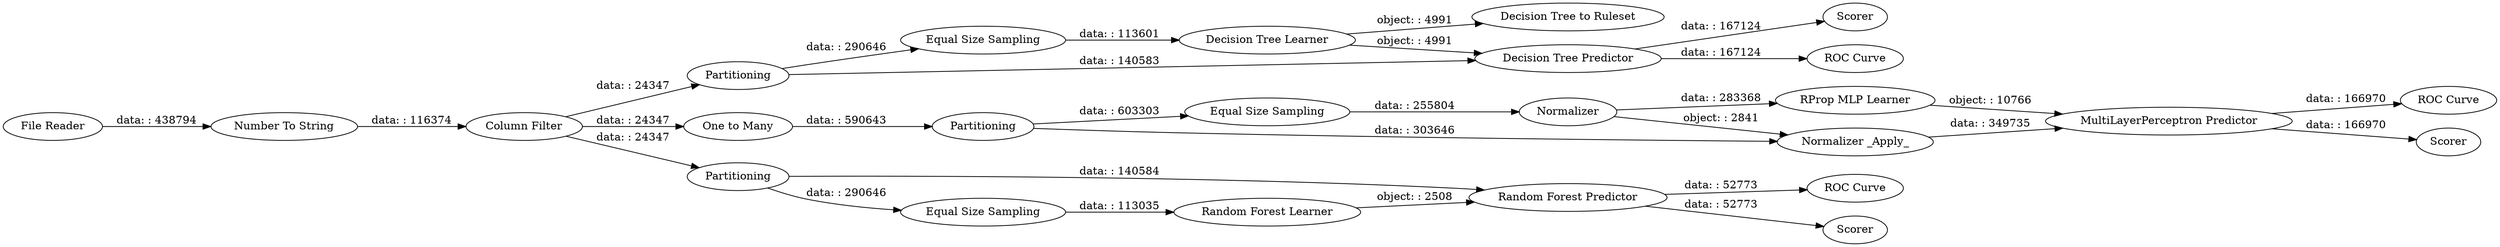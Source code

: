 digraph {
	"229361560856777373_14" [label=Normalizer]
	"229361560856777373_7" [label=Scorer]
	"229361560856777373_17" [label="MultiLayerPerceptron Predictor"]
	"229361560856777373_1" [label="File Reader"]
	"229361560856777373_9" [label="Decision Tree to Ruleset"]
	"229361560856777373_24" [label="ROC Curve"]
	"229361560856777373_4" [label="Equal Size Sampling"]
	"229361560856777373_13" [label=Partitioning]
	"229361560856777373_11" [label="Column Filter"]
	"229361560856777373_12" [label="Equal Size Sampling"]
	"229361560856777373_19" [label="ROC Curve"]
	"229361560856777373_3" [label=Partitioning]
	"229361560856777373_2" [label="Number To String"]
	"229361560856777373_18" [label=Scorer]
	"229361560856777373_10" [label="One to Many"]
	"229361560856777373_16" [label="RProp MLP Learner"]
	"229361560856777373_6" [label="Decision Tree Predictor"]
	"229361560856777373_5" [label="Decision Tree Learner"]
	"229361560856777373_25" [label=Scorer]
	"229361560856777373_23" [label="Random Forest Predictor"]
	"229361560856777373_8" [label="ROC Curve"]
	"229361560856777373_20" [label=Partitioning]
	"229361560856777373_21" [label="Equal Size Sampling"]
	"229361560856777373_22" [label="Random Forest Learner"]
	"229361560856777373_15" [label="Normalizer _Apply_"]
	"229361560856777373_3" -> "229361560856777373_6" [label="data: : 140583"]
	"229361560856777373_12" -> "229361560856777373_14" [label="data: : 255804"]
	"229361560856777373_16" -> "229361560856777373_17" [label="object: : 10766"]
	"229361560856777373_17" -> "229361560856777373_19" [label="data: : 166970"]
	"229361560856777373_6" -> "229361560856777373_8" [label="data: : 167124"]
	"229361560856777373_14" -> "229361560856777373_16" [label="data: : 283368"]
	"229361560856777373_1" -> "229361560856777373_2" [label="data: : 438794"]
	"229361560856777373_15" -> "229361560856777373_17" [label="data: : 349735"]
	"229361560856777373_2" -> "229361560856777373_11" [label="data: : 116374"]
	"229361560856777373_5" -> "229361560856777373_9" [label="object: : 4991"]
	"229361560856777373_13" -> "229361560856777373_15" [label="data: : 303646"]
	"229361560856777373_22" -> "229361560856777373_23" [label="object: : 2508"]
	"229361560856777373_23" -> "229361560856777373_24" [label="data: : 52773"]
	"229361560856777373_3" -> "229361560856777373_4" [label="data: : 290646"]
	"229361560856777373_6" -> "229361560856777373_7" [label="data: : 167124"]
	"229361560856777373_17" -> "229361560856777373_18" [label="data: : 166970"]
	"229361560856777373_5" -> "229361560856777373_6" [label="object: : 4991"]
	"229361560856777373_14" -> "229361560856777373_15" [label="object: : 2841"]
	"229361560856777373_4" -> "229361560856777373_5" [label="data: : 113601"]
	"229361560856777373_21" -> "229361560856777373_22" [label="data: : 113035"]
	"229361560856777373_11" -> "229361560856777373_3" [label="data: : 24347"]
	"229361560856777373_11" -> "229361560856777373_20" [label="data: : 24347"]
	"229361560856777373_10" -> "229361560856777373_13" [label="data: : 590643"]
	"229361560856777373_23" -> "229361560856777373_25" [label="data: : 52773"]
	"229361560856777373_11" -> "229361560856777373_10" [label="data: : 24347"]
	"229361560856777373_13" -> "229361560856777373_12" [label="data: : 603303"]
	"229361560856777373_20" -> "229361560856777373_21" [label="data: : 290646"]
	"229361560856777373_20" -> "229361560856777373_23" [label="data: : 140584"]
	rankdir=LR
}
